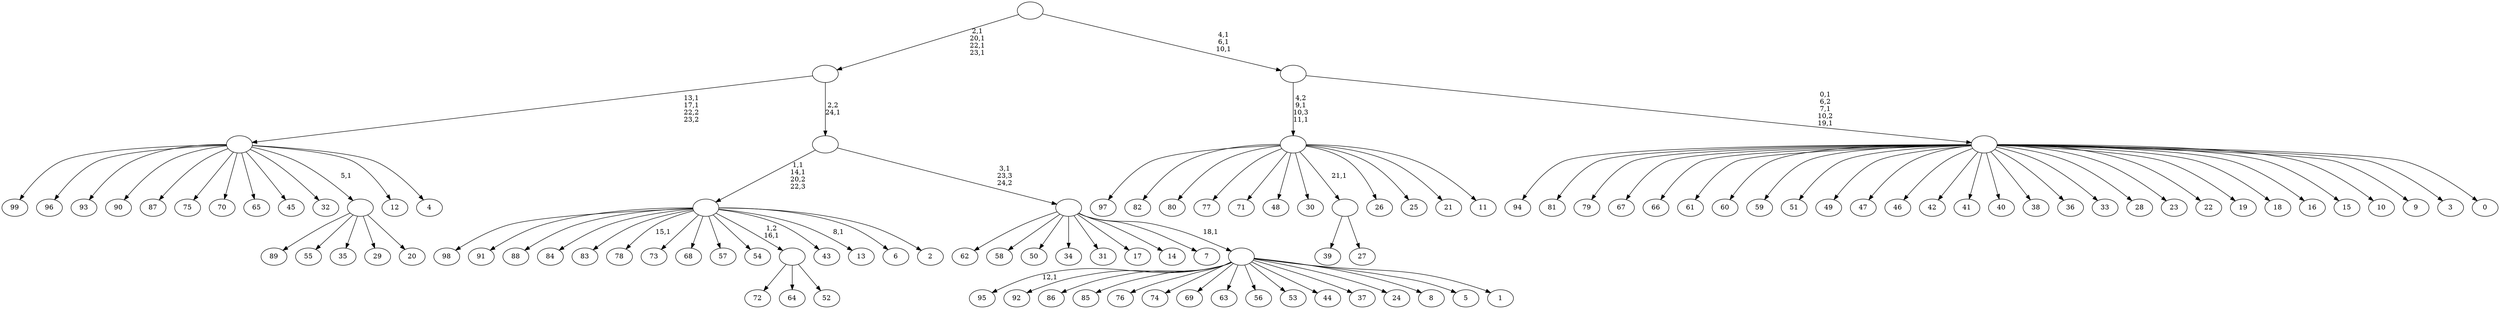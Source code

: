 digraph T {
	125 [label="99"]
	124 [label="98"]
	123 [label="97"]
	122 [label="96"]
	121 [label="95"]
	119 [label="94"]
	118 [label="93"]
	117 [label="92"]
	116 [label="91"]
	115 [label="90"]
	114 [label="89"]
	113 [label="88"]
	112 [label="87"]
	111 [label="86"]
	110 [label="85"]
	109 [label="84"]
	108 [label="83"]
	107 [label="82"]
	106 [label="81"]
	105 [label="80"]
	104 [label="79"]
	103 [label="78"]
	101 [label="77"]
	100 [label="76"]
	99 [label="75"]
	98 [label="74"]
	97 [label="73"]
	96 [label="72"]
	95 [label="71"]
	94 [label="70"]
	93 [label="69"]
	92 [label="68"]
	91 [label="67"]
	90 [label="66"]
	89 [label="65"]
	88 [label="64"]
	87 [label="63"]
	86 [label="62"]
	85 [label="61"]
	84 [label="60"]
	83 [label="59"]
	82 [label="58"]
	81 [label="57"]
	80 [label="56"]
	79 [label="55"]
	78 [label="54"]
	77 [label="53"]
	76 [label="52"]
	75 [label=""]
	74 [label="51"]
	73 [label="50"]
	72 [label="49"]
	71 [label="48"]
	70 [label="47"]
	69 [label="46"]
	68 [label="45"]
	67 [label="44"]
	66 [label="43"]
	65 [label="42"]
	64 [label="41"]
	63 [label="40"]
	62 [label="39"]
	61 [label="38"]
	60 [label="37"]
	59 [label="36"]
	58 [label="35"]
	57 [label="34"]
	56 [label="33"]
	55 [label="32"]
	54 [label="31"]
	53 [label="30"]
	52 [label="29"]
	51 [label="28"]
	50 [label="27"]
	49 [label=""]
	48 [label="26"]
	47 [label="25"]
	46 [label="24"]
	45 [label="23"]
	44 [label="22"]
	43 [label="21"]
	42 [label="20"]
	41 [label=""]
	40 [label="19"]
	39 [label="18"]
	38 [label="17"]
	37 [label="16"]
	36 [label="15"]
	35 [label="14"]
	34 [label="13"]
	32 [label="12"]
	31 [label="11"]
	30 [label=""]
	28 [label="10"]
	27 [label="9"]
	26 [label="8"]
	25 [label="7"]
	24 [label="6"]
	23 [label="5"]
	22 [label="4"]
	21 [label=""]
	19 [label="3"]
	18 [label="2"]
	17 [label=""]
	15 [label="1"]
	14 [label=""]
	13 [label=""]
	12 [label=""]
	11 [label=""]
	7 [label="0"]
	6 [label=""]
	3 [label=""]
	0 [label=""]
	75 -> 96 [label=""]
	75 -> 88 [label=""]
	75 -> 76 [label=""]
	49 -> 62 [label=""]
	49 -> 50 [label=""]
	41 -> 114 [label=""]
	41 -> 79 [label=""]
	41 -> 58 [label=""]
	41 -> 52 [label=""]
	41 -> 42 [label=""]
	30 -> 123 [label=""]
	30 -> 107 [label=""]
	30 -> 105 [label=""]
	30 -> 101 [label=""]
	30 -> 95 [label=""]
	30 -> 71 [label=""]
	30 -> 53 [label=""]
	30 -> 49 [label="21,1"]
	30 -> 48 [label=""]
	30 -> 47 [label=""]
	30 -> 43 [label=""]
	30 -> 31 [label=""]
	21 -> 125 [label=""]
	21 -> 122 [label=""]
	21 -> 118 [label=""]
	21 -> 115 [label=""]
	21 -> 112 [label=""]
	21 -> 99 [label=""]
	21 -> 94 [label=""]
	21 -> 89 [label=""]
	21 -> 68 [label=""]
	21 -> 55 [label=""]
	21 -> 41 [label="5,1"]
	21 -> 32 [label=""]
	21 -> 22 [label=""]
	17 -> 34 [label="8,1"]
	17 -> 103 [label="15,1"]
	17 -> 124 [label=""]
	17 -> 116 [label=""]
	17 -> 113 [label=""]
	17 -> 109 [label=""]
	17 -> 108 [label=""]
	17 -> 97 [label=""]
	17 -> 92 [label=""]
	17 -> 81 [label=""]
	17 -> 78 [label=""]
	17 -> 75 [label="1,2\n16,1"]
	17 -> 66 [label=""]
	17 -> 24 [label=""]
	17 -> 18 [label=""]
	14 -> 121 [label="12,1"]
	14 -> 117 [label=""]
	14 -> 111 [label=""]
	14 -> 110 [label=""]
	14 -> 100 [label=""]
	14 -> 98 [label=""]
	14 -> 93 [label=""]
	14 -> 87 [label=""]
	14 -> 80 [label=""]
	14 -> 77 [label=""]
	14 -> 67 [label=""]
	14 -> 60 [label=""]
	14 -> 46 [label=""]
	14 -> 26 [label=""]
	14 -> 23 [label=""]
	14 -> 15 [label=""]
	13 -> 86 [label=""]
	13 -> 82 [label=""]
	13 -> 73 [label=""]
	13 -> 57 [label=""]
	13 -> 54 [label=""]
	13 -> 38 [label=""]
	13 -> 35 [label=""]
	13 -> 25 [label=""]
	13 -> 14 [label="18,1"]
	12 -> 17 [label="1,1\n14,1\n20,2\n22,3"]
	12 -> 13 [label="3,1\n23,3\n24,2"]
	11 -> 21 [label="13,1\n17,1\n22,2\n23,2"]
	11 -> 12 [label="2,2\n24,1"]
	6 -> 119 [label=""]
	6 -> 106 [label=""]
	6 -> 104 [label=""]
	6 -> 91 [label=""]
	6 -> 90 [label=""]
	6 -> 85 [label=""]
	6 -> 84 [label=""]
	6 -> 83 [label=""]
	6 -> 74 [label=""]
	6 -> 72 [label=""]
	6 -> 70 [label=""]
	6 -> 69 [label=""]
	6 -> 65 [label=""]
	6 -> 64 [label=""]
	6 -> 63 [label=""]
	6 -> 61 [label=""]
	6 -> 59 [label=""]
	6 -> 56 [label=""]
	6 -> 51 [label=""]
	6 -> 45 [label=""]
	6 -> 44 [label=""]
	6 -> 40 [label=""]
	6 -> 39 [label=""]
	6 -> 37 [label=""]
	6 -> 36 [label=""]
	6 -> 28 [label=""]
	6 -> 27 [label=""]
	6 -> 19 [label=""]
	6 -> 7 [label=""]
	3 -> 6 [label="0,1\n6,2\n7,1\n10,2\n19,1"]
	3 -> 30 [label="4,2\n9,1\n10,3\n11,1"]
	0 -> 3 [label="4,1\n6,1\n10,1"]
	0 -> 11 [label="2,1\n20,1\n22,1\n23,1"]
}
